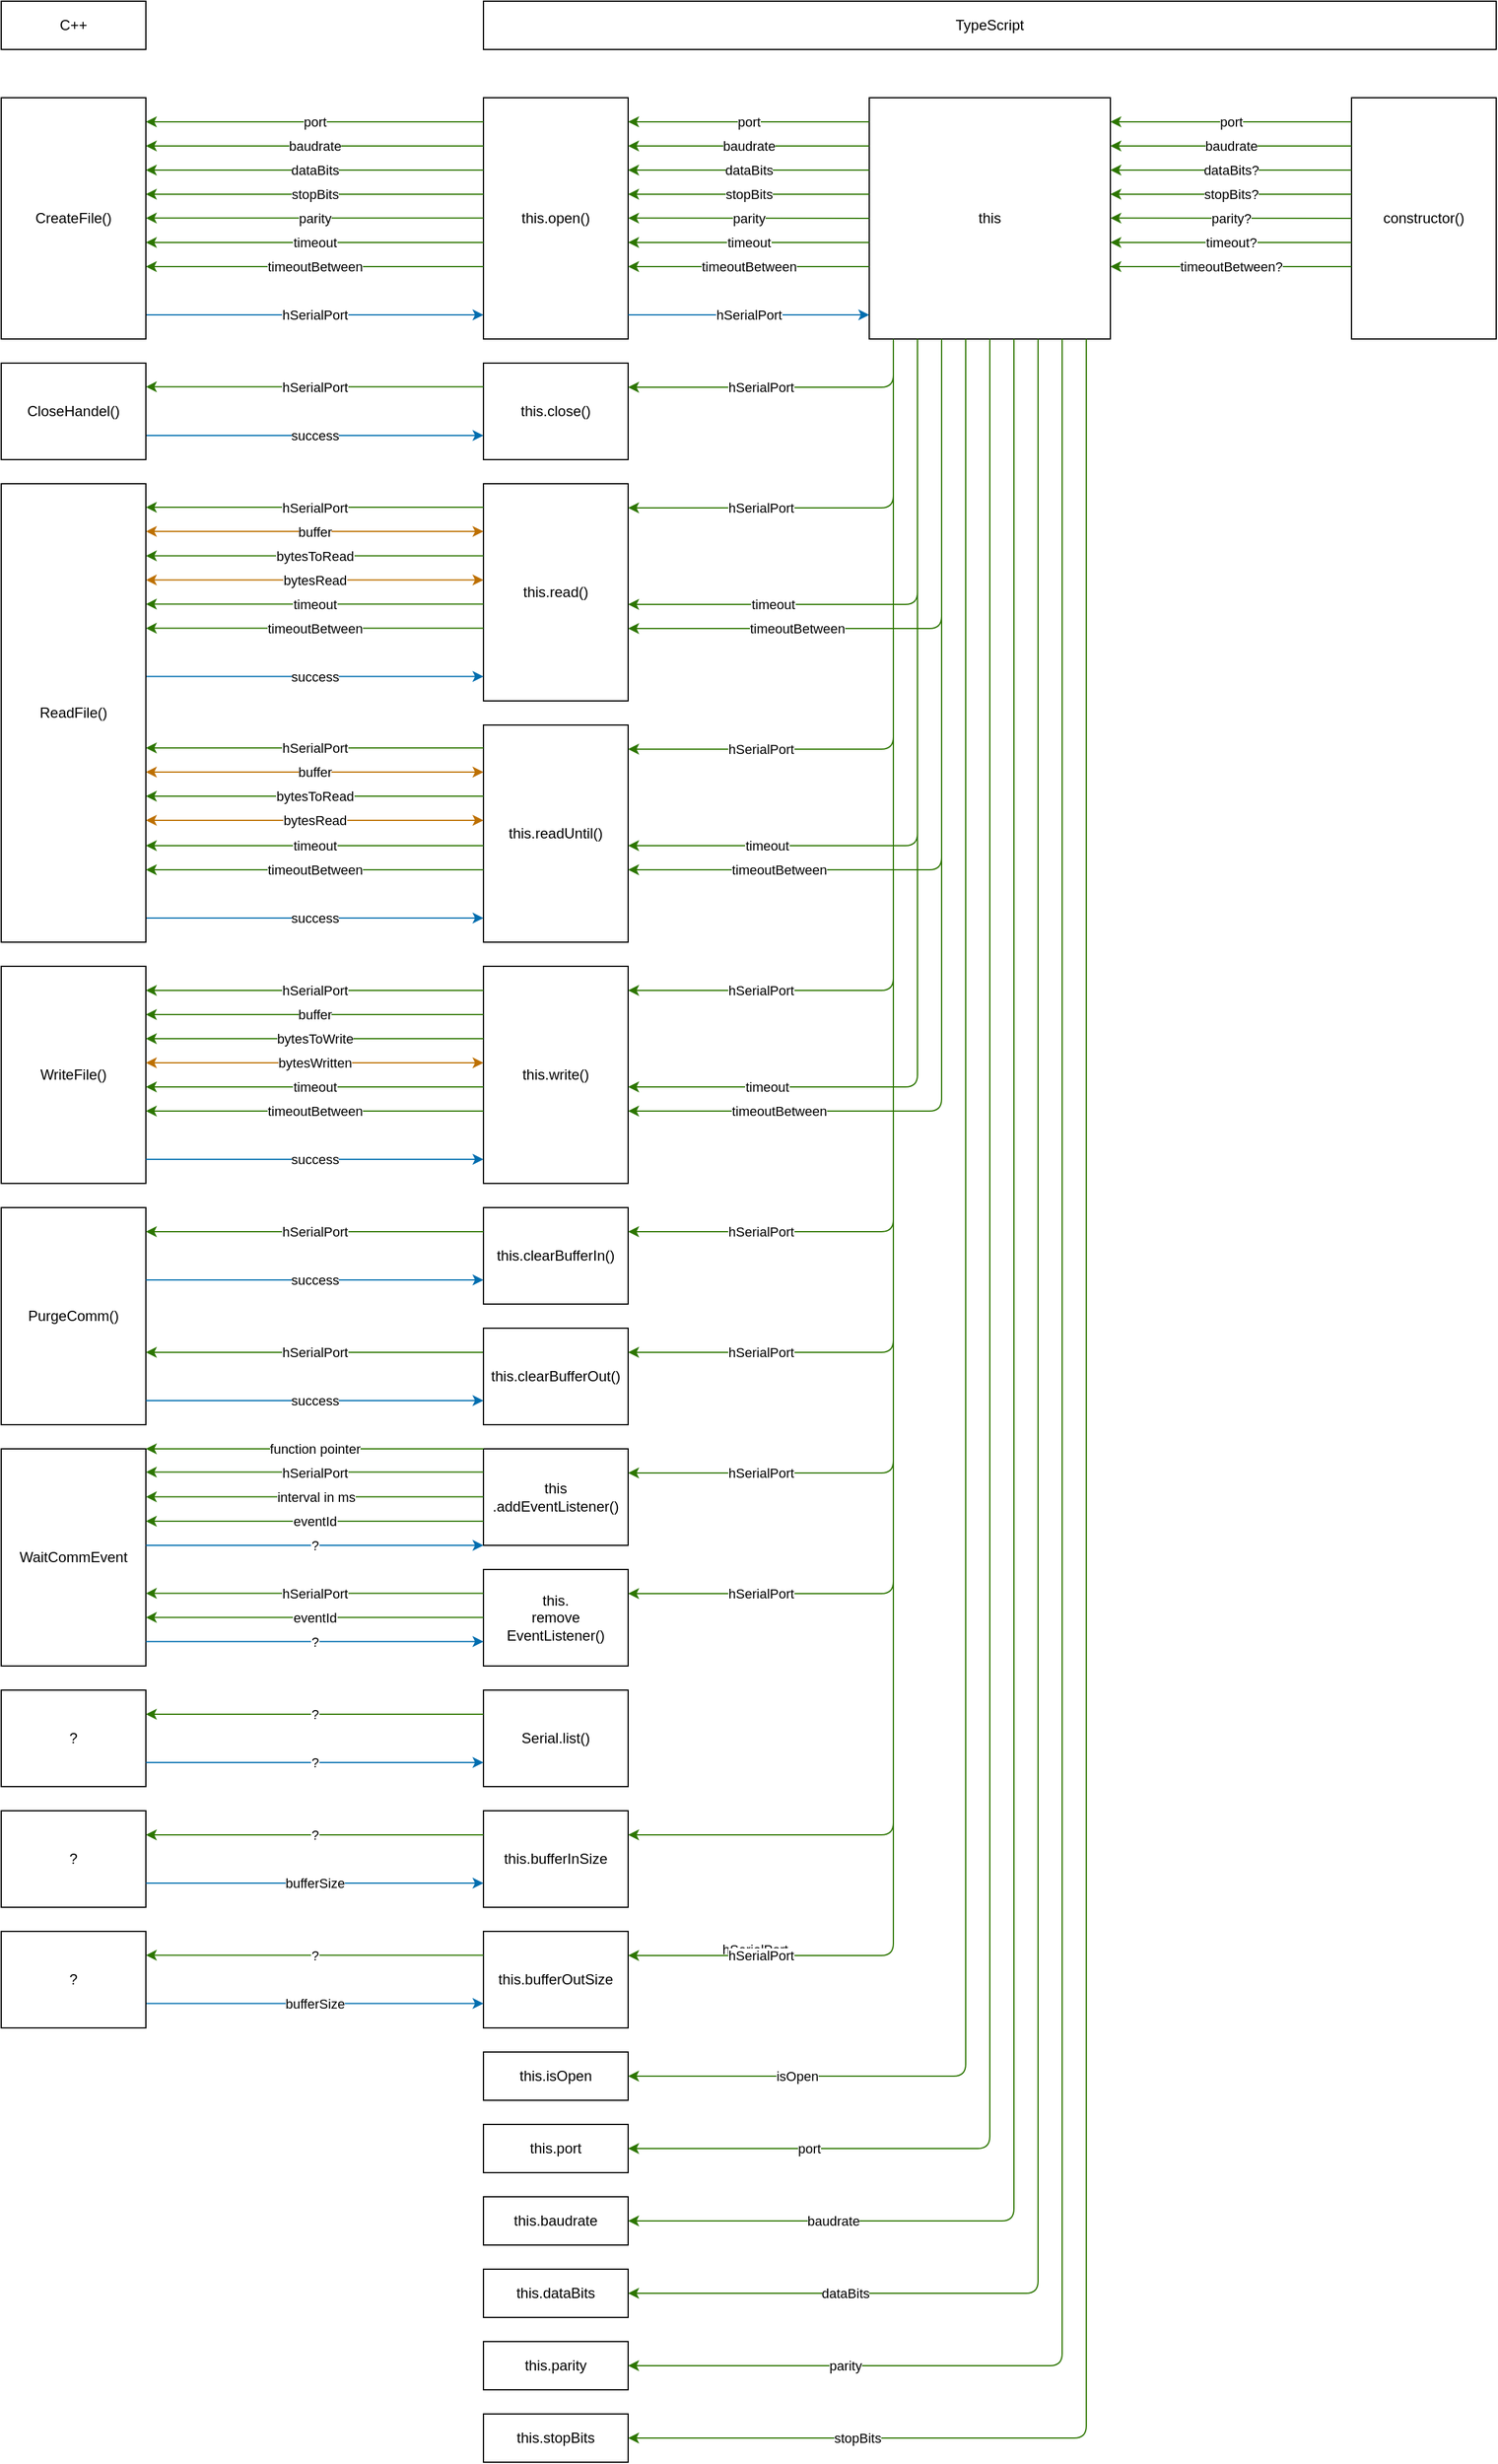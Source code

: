 <mxfile>
    <diagram id="6BHDI5Yu1fGclDImlAf5" name="Seite-1">
        <mxGraphModel dx="1475" dy="622" grid="1" gridSize="10" guides="1" tooltips="1" connect="1" arrows="1" fold="1" page="1" pageScale="1" pageWidth="2000" pageHeight="2000" math="0" shadow="0">
            <root>
                <mxCell id="0"/>
                <mxCell id="1" parent="0"/>
                <mxCell id="4" value="this.open()" style="rounded=0;whiteSpace=wrap;html=1;" parent="1" vertex="1">
                    <mxGeometry x="520" y="160" width="120" height="200" as="geometry"/>
                </mxCell>
                <mxCell id="6" value="" style="endArrow=classic;html=1;fillColor=#60a917;strokeColor=#2D7600;" parent="1" edge="1">
                    <mxGeometry relative="1" as="geometry">
                        <mxPoint x="520" y="180" as="sourcePoint"/>
                        <mxPoint x="240" y="180" as="targetPoint"/>
                    </mxGeometry>
                </mxCell>
                <mxCell id="7" value="port" style="edgeLabel;resizable=0;html=1;align=center;verticalAlign=middle;" parent="6" connectable="0" vertex="1">
                    <mxGeometry relative="1" as="geometry"/>
                </mxCell>
                <mxCell id="8" value="" style="endArrow=classic;html=1;fillColor=#60a917;strokeColor=#2D7600;" parent="1" edge="1">
                    <mxGeometry relative="1" as="geometry">
                        <mxPoint x="520" y="200" as="sourcePoint"/>
                        <mxPoint x="240" y="200" as="targetPoint"/>
                    </mxGeometry>
                </mxCell>
                <mxCell id="9" value="baudrate" style="edgeLabel;resizable=0;html=1;align=center;verticalAlign=middle;" parent="8" connectable="0" vertex="1">
                    <mxGeometry relative="1" as="geometry"/>
                </mxCell>
                <mxCell id="10" value="" style="endArrow=classic;html=1;fillColor=#60a917;strokeColor=#2D7600;" parent="1" edge="1">
                    <mxGeometry relative="1" as="geometry">
                        <mxPoint x="520" y="220" as="sourcePoint"/>
                        <mxPoint x="240" y="220" as="targetPoint"/>
                    </mxGeometry>
                </mxCell>
                <mxCell id="11" value="dataBits" style="edgeLabel;resizable=0;html=1;align=center;verticalAlign=middle;" parent="10" connectable="0" vertex="1">
                    <mxGeometry relative="1" as="geometry"/>
                </mxCell>
                <mxCell id="12" value="" style="endArrow=classic;html=1;fillColor=#60a917;strokeColor=#2D7600;" parent="1" edge="1">
                    <mxGeometry relative="1" as="geometry">
                        <mxPoint x="520" y="240" as="sourcePoint"/>
                        <mxPoint x="240" y="240" as="targetPoint"/>
                    </mxGeometry>
                </mxCell>
                <mxCell id="13" value="stopBits" style="edgeLabel;resizable=0;html=1;align=center;verticalAlign=middle;" parent="12" connectable="0" vertex="1">
                    <mxGeometry relative="1" as="geometry"/>
                </mxCell>
                <mxCell id="14" value="" style="endArrow=classic;html=1;fillColor=#60a917;strokeColor=#2D7600;" parent="1" edge="1">
                    <mxGeometry relative="1" as="geometry">
                        <mxPoint x="520" y="259.8" as="sourcePoint"/>
                        <mxPoint x="240" y="259.8" as="targetPoint"/>
                    </mxGeometry>
                </mxCell>
                <mxCell id="15" value="parity" style="edgeLabel;resizable=0;html=1;align=center;verticalAlign=middle;" parent="14" connectable="0" vertex="1">
                    <mxGeometry relative="1" as="geometry"/>
                </mxCell>
                <mxCell id="16" value="" style="endArrow=classic;html=1;fillColor=#60a917;strokeColor=#2D7600;" parent="1" edge="1">
                    <mxGeometry relative="1" as="geometry">
                        <mxPoint x="520" y="280" as="sourcePoint"/>
                        <mxPoint x="240" y="280" as="targetPoint"/>
                    </mxGeometry>
                </mxCell>
                <mxCell id="17" value="timeout" style="edgeLabel;resizable=0;html=1;align=center;verticalAlign=middle;" parent="16" connectable="0" vertex="1">
                    <mxGeometry relative="1" as="geometry"/>
                </mxCell>
                <mxCell id="18" value="" style="endArrow=classic;html=1;fillColor=#60a917;strokeColor=#2D7600;" parent="1" edge="1">
                    <mxGeometry relative="1" as="geometry">
                        <mxPoint x="520" y="300" as="sourcePoint"/>
                        <mxPoint x="240" y="300" as="targetPoint"/>
                    </mxGeometry>
                </mxCell>
                <mxCell id="19" value="timeoutBetween" style="edgeLabel;resizable=0;html=1;align=center;verticalAlign=middle;" parent="18" connectable="0" vertex="1">
                    <mxGeometry relative="1" as="geometry"/>
                </mxCell>
                <mxCell id="20" value="" style="endArrow=classic;html=1;fillColor=#1ba1e2;strokeColor=#006EAF;" parent="1" edge="1">
                    <mxGeometry relative="1" as="geometry">
                        <mxPoint x="240" y="340" as="sourcePoint"/>
                        <mxPoint x="520" y="340" as="targetPoint"/>
                    </mxGeometry>
                </mxCell>
                <mxCell id="21" value="hSerialPort" style="edgeLabel;resizable=0;html=1;align=center;verticalAlign=middle;" parent="20" connectable="0" vertex="1">
                    <mxGeometry relative="1" as="geometry"/>
                </mxCell>
                <mxCell id="22" value="this.close()" style="rounded=0;whiteSpace=wrap;html=1;" parent="1" vertex="1">
                    <mxGeometry x="520" y="380" width="120" height="80" as="geometry"/>
                </mxCell>
                <mxCell id="23" value="" style="endArrow=classic;html=1;fillColor=#60a917;strokeColor=#2D7600;" parent="1" edge="1">
                    <mxGeometry relative="1" as="geometry">
                        <mxPoint x="520" y="399.66" as="sourcePoint"/>
                        <mxPoint x="240" y="399.66" as="targetPoint"/>
                    </mxGeometry>
                </mxCell>
                <mxCell id="24" value="hSerialPort" style="edgeLabel;resizable=0;html=1;align=center;verticalAlign=middle;" parent="23" connectable="0" vertex="1">
                    <mxGeometry relative="1" as="geometry"/>
                </mxCell>
                <mxCell id="25" value="this.read()" style="rounded=0;whiteSpace=wrap;html=1;" parent="1" vertex="1">
                    <mxGeometry x="520" y="480" width="120" height="180" as="geometry"/>
                </mxCell>
                <mxCell id="26" value="" style="endArrow=classic;html=1;fillColor=#60a917;strokeColor=#2D7600;" parent="1" edge="1">
                    <mxGeometry relative="1" as="geometry">
                        <mxPoint x="520" y="499.56" as="sourcePoint"/>
                        <mxPoint x="240" y="499.56" as="targetPoint"/>
                    </mxGeometry>
                </mxCell>
                <mxCell id="27" value="hSerialPort" style="edgeLabel;resizable=0;html=1;align=center;verticalAlign=middle;" parent="26" connectable="0" vertex="1">
                    <mxGeometry relative="1" as="geometry"/>
                </mxCell>
                <mxCell id="28" value="" style="endArrow=classic;html=1;startArrow=classic;startFill=1;fillColor=#f0a30a;strokeColor=#BD7000;" parent="1" edge="1">
                    <mxGeometry relative="1" as="geometry">
                        <mxPoint x="520" y="519.56" as="sourcePoint"/>
                        <mxPoint x="240" y="519.56" as="targetPoint"/>
                    </mxGeometry>
                </mxCell>
                <mxCell id="29" value="buffer" style="edgeLabel;resizable=0;html=1;align=center;verticalAlign=middle;" parent="28" connectable="0" vertex="1">
                    <mxGeometry relative="1" as="geometry"/>
                </mxCell>
                <mxCell id="30" value="" style="endArrow=classic;html=1;fillColor=#60a917;strokeColor=#2D7600;" parent="1" edge="1">
                    <mxGeometry relative="1" as="geometry">
                        <mxPoint x="520" y="539.76" as="sourcePoint"/>
                        <mxPoint x="240" y="539.76" as="targetPoint"/>
                    </mxGeometry>
                </mxCell>
                <mxCell id="31" value="bytesToRead" style="edgeLabel;resizable=0;html=1;align=center;verticalAlign=middle;" parent="30" connectable="0" vertex="1">
                    <mxGeometry relative="1" as="geometry"/>
                </mxCell>
                <mxCell id="32" value="" style="endArrow=classic;html=1;startArrow=classic;startFill=1;fillColor=#f0a30a;strokeColor=#BD7000;" parent="1" edge="1">
                    <mxGeometry relative="1" as="geometry">
                        <mxPoint x="520" y="559.76" as="sourcePoint"/>
                        <mxPoint x="240" y="559.76" as="targetPoint"/>
                    </mxGeometry>
                </mxCell>
                <mxCell id="33" value="bytesRead" style="edgeLabel;resizable=0;html=1;align=center;verticalAlign=middle;" parent="32" connectable="0" vertex="1">
                    <mxGeometry relative="1" as="geometry"/>
                </mxCell>
                <mxCell id="34" value="" style="endArrow=classic;html=1;fillColor=#1ba1e2;strokeColor=#006EAF;" parent="1" edge="1">
                    <mxGeometry relative="1" as="geometry">
                        <mxPoint x="240" y="639.76" as="sourcePoint"/>
                        <mxPoint x="520" y="639.76" as="targetPoint"/>
                    </mxGeometry>
                </mxCell>
                <mxCell id="35" value="success" style="edgeLabel;resizable=0;html=1;align=center;verticalAlign=middle;" parent="34" connectable="0" vertex="1">
                    <mxGeometry relative="1" as="geometry"/>
                </mxCell>
                <mxCell id="36" value="this.readUntil()" style="rounded=0;whiteSpace=wrap;html=1;" parent="1" vertex="1">
                    <mxGeometry x="520" y="680" width="120" height="180" as="geometry"/>
                </mxCell>
                <mxCell id="37" value="" style="endArrow=classic;html=1;fillColor=#60a917;strokeColor=#2D7600;" parent="1" edge="1">
                    <mxGeometry relative="1" as="geometry">
                        <mxPoint x="520" y="699" as="sourcePoint"/>
                        <mxPoint x="240" y="699" as="targetPoint"/>
                    </mxGeometry>
                </mxCell>
                <mxCell id="38" value="hSerialPort" style="edgeLabel;resizable=0;html=1;align=center;verticalAlign=middle;" parent="37" connectable="0" vertex="1">
                    <mxGeometry relative="1" as="geometry"/>
                </mxCell>
                <mxCell id="39" value="" style="endArrow=classic;html=1;startArrow=classic;startFill=1;fillColor=#f0a30a;strokeColor=#BD7000;" parent="1" edge="1">
                    <mxGeometry relative="1" as="geometry">
                        <mxPoint x="520" y="719" as="sourcePoint"/>
                        <mxPoint x="240" y="719" as="targetPoint"/>
                    </mxGeometry>
                </mxCell>
                <mxCell id="40" value="buffer" style="edgeLabel;resizable=0;html=1;align=center;verticalAlign=middle;" parent="39" connectable="0" vertex="1">
                    <mxGeometry relative="1" as="geometry"/>
                </mxCell>
                <mxCell id="41" value="" style="endArrow=classic;html=1;fillColor=#60a917;strokeColor=#2D7600;" parent="1" edge="1">
                    <mxGeometry relative="1" as="geometry">
                        <mxPoint x="520" y="739" as="sourcePoint"/>
                        <mxPoint x="240" y="739" as="targetPoint"/>
                    </mxGeometry>
                </mxCell>
                <mxCell id="42" value="bytesToRead" style="edgeLabel;resizable=0;html=1;align=center;verticalAlign=middle;" parent="41" connectable="0" vertex="1">
                    <mxGeometry relative="1" as="geometry"/>
                </mxCell>
                <mxCell id="43" value="" style="endArrow=classic;html=1;startArrow=classic;startFill=1;fillColor=#f0a30a;strokeColor=#BD7000;" parent="1" edge="1">
                    <mxGeometry relative="1" as="geometry">
                        <mxPoint x="520" y="759" as="sourcePoint"/>
                        <mxPoint x="240" y="759" as="targetPoint"/>
                    </mxGeometry>
                </mxCell>
                <mxCell id="44" value="bytesRead" style="edgeLabel;resizable=0;html=1;align=center;verticalAlign=middle;" parent="43" connectable="0" vertex="1">
                    <mxGeometry relative="1" as="geometry"/>
                </mxCell>
                <mxCell id="45" value="" style="endArrow=classic;html=1;fillColor=#1ba1e2;strokeColor=#006EAF;" parent="1" edge="1">
                    <mxGeometry relative="1" as="geometry">
                        <mxPoint x="240" y="840" as="sourcePoint"/>
                        <mxPoint x="520" y="840" as="targetPoint"/>
                    </mxGeometry>
                </mxCell>
                <mxCell id="46" value="success" style="edgeLabel;resizable=0;html=1;align=center;verticalAlign=middle;" parent="45" connectable="0" vertex="1">
                    <mxGeometry relative="1" as="geometry"/>
                </mxCell>
                <mxCell id="47" value="" style="endArrow=classic;html=1;fillColor=#60a917;strokeColor=#2D7600;" parent="1" edge="1">
                    <mxGeometry relative="1" as="geometry">
                        <mxPoint x="520" y="579.76" as="sourcePoint"/>
                        <mxPoint x="240" y="579.76" as="targetPoint"/>
                    </mxGeometry>
                </mxCell>
                <mxCell id="48" value="timeout" style="edgeLabel;resizable=0;html=1;align=center;verticalAlign=middle;" parent="47" connectable="0" vertex="1">
                    <mxGeometry relative="1" as="geometry"/>
                </mxCell>
                <mxCell id="49" value="" style="endArrow=classic;html=1;fillColor=#60a917;strokeColor=#2D7600;" parent="1" edge="1">
                    <mxGeometry relative="1" as="geometry">
                        <mxPoint x="520" y="599.76" as="sourcePoint"/>
                        <mxPoint x="240" y="599.76" as="targetPoint"/>
                    </mxGeometry>
                </mxCell>
                <mxCell id="50" value="timeoutBetween" style="edgeLabel;resizable=0;html=1;align=center;verticalAlign=middle;" parent="49" connectable="0" vertex="1">
                    <mxGeometry relative="1" as="geometry"/>
                </mxCell>
                <mxCell id="55" value="" style="endArrow=classic;html=1;fillColor=#1ba1e2;strokeColor=#006EAF;" parent="1" edge="1">
                    <mxGeometry relative="1" as="geometry">
                        <mxPoint x="240" y="440" as="sourcePoint"/>
                        <mxPoint x="520" y="440" as="targetPoint"/>
                    </mxGeometry>
                </mxCell>
                <mxCell id="56" value="success" style="edgeLabel;resizable=0;html=1;align=center;verticalAlign=middle;" parent="55" connectable="0" vertex="1">
                    <mxGeometry relative="1" as="geometry"/>
                </mxCell>
                <mxCell id="57" value="CloseHandel()" style="rounded=0;whiteSpace=wrap;html=1;" parent="1" vertex="1">
                    <mxGeometry x="120" y="380" width="120" height="80" as="geometry"/>
                </mxCell>
                <mxCell id="59" value="CreateFile()" style="rounded=0;whiteSpace=wrap;html=1;" parent="1" vertex="1">
                    <mxGeometry x="120" y="160" width="120" height="200" as="geometry"/>
                </mxCell>
                <mxCell id="60" value="ReadFile()" style="rounded=0;whiteSpace=wrap;html=1;" parent="1" vertex="1">
                    <mxGeometry x="120" y="480" width="120" height="380" as="geometry"/>
                </mxCell>
                <mxCell id="61" value="" style="endArrow=classic;html=1;fillColor=#60a917;strokeColor=#2D7600;" parent="1" edge="1">
                    <mxGeometry relative="1" as="geometry">
                        <mxPoint x="520.0" y="780" as="sourcePoint"/>
                        <mxPoint x="240" y="780" as="targetPoint"/>
                    </mxGeometry>
                </mxCell>
                <mxCell id="62" value="timeout" style="edgeLabel;resizable=0;html=1;align=center;verticalAlign=middle;" parent="61" connectable="0" vertex="1">
                    <mxGeometry relative="1" as="geometry"/>
                </mxCell>
                <mxCell id="63" value="" style="endArrow=classic;html=1;fillColor=#60a917;strokeColor=#2D7600;" parent="1" edge="1">
                    <mxGeometry relative="1" as="geometry">
                        <mxPoint x="520.0" y="800" as="sourcePoint"/>
                        <mxPoint x="240" y="800" as="targetPoint"/>
                    </mxGeometry>
                </mxCell>
                <mxCell id="64" value="timeoutBetween" style="edgeLabel;resizable=0;html=1;align=center;verticalAlign=middle;" parent="63" connectable="0" vertex="1">
                    <mxGeometry relative="1" as="geometry"/>
                </mxCell>
                <mxCell id="65" value="this.write()" style="rounded=0;whiteSpace=wrap;html=1;" parent="1" vertex="1">
                    <mxGeometry x="520" y="880" width="120" height="180" as="geometry"/>
                </mxCell>
                <mxCell id="66" value="" style="endArrow=classic;html=1;fillColor=#60a917;strokeColor=#2D7600;" parent="1" edge="1">
                    <mxGeometry relative="1" as="geometry">
                        <mxPoint x="520.0" y="900" as="sourcePoint"/>
                        <mxPoint x="240" y="900" as="targetPoint"/>
                    </mxGeometry>
                </mxCell>
                <mxCell id="67" value="hSerialPort" style="edgeLabel;resizable=0;html=1;align=center;verticalAlign=middle;" parent="66" connectable="0" vertex="1">
                    <mxGeometry relative="1" as="geometry"/>
                </mxCell>
                <mxCell id="68" value="WriteFile()" style="rounded=0;whiteSpace=wrap;html=1;" parent="1" vertex="1">
                    <mxGeometry x="120" y="880" width="120" height="180" as="geometry"/>
                </mxCell>
                <mxCell id="69" value="" style="endArrow=classic;html=1;startArrow=none;startFill=0;endFill=1;fillColor=#60a917;strokeColor=#2D7600;" parent="1" edge="1">
                    <mxGeometry relative="1" as="geometry">
                        <mxPoint x="520.0" y="920" as="sourcePoint"/>
                        <mxPoint x="240" y="920" as="targetPoint"/>
                    </mxGeometry>
                </mxCell>
                <mxCell id="70" value="buffer" style="edgeLabel;resizable=0;html=1;align=center;verticalAlign=middle;" parent="69" connectable="0" vertex="1">
                    <mxGeometry relative="1" as="geometry"/>
                </mxCell>
                <mxCell id="71" value="" style="endArrow=classic;html=1;fillColor=#60a917;strokeColor=#2D7600;" parent="1" edge="1">
                    <mxGeometry relative="1" as="geometry">
                        <mxPoint x="520.0" y="940" as="sourcePoint"/>
                        <mxPoint x="240" y="940" as="targetPoint"/>
                    </mxGeometry>
                </mxCell>
                <mxCell id="72" value="bytesToWrite" style="edgeLabel;resizable=0;html=1;align=center;verticalAlign=middle;" parent="71" connectable="0" vertex="1">
                    <mxGeometry relative="1" as="geometry"/>
                </mxCell>
                <mxCell id="73" value="" style="endArrow=classic;html=1;startArrow=classic;startFill=1;fillColor=#f0a30a;strokeColor=#BD7000;" parent="1" edge="1">
                    <mxGeometry relative="1" as="geometry">
                        <mxPoint x="520.0" y="960" as="sourcePoint"/>
                        <mxPoint x="240" y="960" as="targetPoint"/>
                    </mxGeometry>
                </mxCell>
                <mxCell id="74" value="bytesWritten" style="edgeLabel;resizable=0;html=1;align=center;verticalAlign=middle;" parent="73" connectable="0" vertex="1">
                    <mxGeometry relative="1" as="geometry"/>
                </mxCell>
                <mxCell id="75" value="" style="endArrow=classic;html=1;fillColor=#1ba1e2;strokeColor=#006EAF;" parent="1" edge="1">
                    <mxGeometry relative="1" as="geometry">
                        <mxPoint x="240" y="1040.0" as="sourcePoint"/>
                        <mxPoint x="520.0" y="1040.0" as="targetPoint"/>
                    </mxGeometry>
                </mxCell>
                <mxCell id="76" value="success" style="edgeLabel;resizable=0;html=1;align=center;verticalAlign=middle;" parent="75" connectable="0" vertex="1">
                    <mxGeometry relative="1" as="geometry"/>
                </mxCell>
                <mxCell id="77" value="this.clearBufferIn()" style="rounded=0;whiteSpace=wrap;html=1;" parent="1" vertex="1">
                    <mxGeometry x="520" y="1080" width="120" height="80" as="geometry"/>
                </mxCell>
                <mxCell id="78" value="PurgeComm()" style="rounded=0;whiteSpace=wrap;html=1;" parent="1" vertex="1">
                    <mxGeometry x="120" y="1080" width="120" height="180" as="geometry"/>
                </mxCell>
                <mxCell id="79" value="" style="endArrow=classic;html=1;fillColor=#60a917;strokeColor=#2D7600;" parent="1" edge="1">
                    <mxGeometry relative="1" as="geometry">
                        <mxPoint x="520.0" y="1100.0" as="sourcePoint"/>
                        <mxPoint x="240" y="1100.0" as="targetPoint"/>
                    </mxGeometry>
                </mxCell>
                <mxCell id="80" value="hSerialPort" style="edgeLabel;resizable=0;html=1;align=center;verticalAlign=middle;" parent="79" connectable="0" vertex="1">
                    <mxGeometry relative="1" as="geometry"/>
                </mxCell>
                <mxCell id="81" value="" style="endArrow=classic;html=1;fillColor=#1ba1e2;strokeColor=#006EAF;" parent="1" edge="1">
                    <mxGeometry relative="1" as="geometry">
                        <mxPoint x="240" y="1140.0" as="sourcePoint"/>
                        <mxPoint x="520.0" y="1140.0" as="targetPoint"/>
                    </mxGeometry>
                </mxCell>
                <mxCell id="82" value="success" style="edgeLabel;resizable=0;html=1;align=center;verticalAlign=middle;" parent="81" connectable="0" vertex="1">
                    <mxGeometry relative="1" as="geometry"/>
                </mxCell>
                <mxCell id="85" value="" style="endArrow=classic;html=1;fillColor=#60a917;strokeColor=#2D7600;" parent="1" edge="1">
                    <mxGeometry relative="1" as="geometry">
                        <mxPoint x="520.0" y="1200.0" as="sourcePoint"/>
                        <mxPoint x="240" y="1200.0" as="targetPoint"/>
                    </mxGeometry>
                </mxCell>
                <mxCell id="86" value="hSerialPort" style="edgeLabel;resizable=0;html=1;align=center;verticalAlign=middle;" parent="85" connectable="0" vertex="1">
                    <mxGeometry relative="1" as="geometry"/>
                </mxCell>
                <mxCell id="87" value="this.clearBufferOut()" style="rounded=0;whiteSpace=wrap;html=1;" parent="1" vertex="1">
                    <mxGeometry x="520" y="1180" width="120" height="80" as="geometry"/>
                </mxCell>
                <mxCell id="88" value="" style="endArrow=classic;html=1;fillColor=#1ba1e2;strokeColor=#006EAF;" parent="1" edge="1">
                    <mxGeometry relative="1" as="geometry">
                        <mxPoint x="240" y="1240.0" as="sourcePoint"/>
                        <mxPoint x="520.0" y="1240.0" as="targetPoint"/>
                    </mxGeometry>
                </mxCell>
                <mxCell id="89" value="success" style="edgeLabel;resizable=0;html=1;align=center;verticalAlign=middle;" parent="88" connectable="0" vertex="1">
                    <mxGeometry relative="1" as="geometry"/>
                </mxCell>
                <mxCell id="90" value="Serial.list()" style="rounded=0;whiteSpace=wrap;html=1;" parent="1" vertex="1">
                    <mxGeometry x="520" y="1480" width="120" height="80" as="geometry"/>
                </mxCell>
                <mxCell id="91" value="?" style="rounded=0;whiteSpace=wrap;html=1;" parent="1" vertex="1">
                    <mxGeometry x="120" y="1480" width="120" height="80" as="geometry"/>
                </mxCell>
                <mxCell id="92" value="" style="endArrow=classic;html=1;fillColor=#1ba1e2;strokeColor=#006EAF;" parent="1" edge="1">
                    <mxGeometry relative="1" as="geometry">
                        <mxPoint x="240" y="1540.0" as="sourcePoint"/>
                        <mxPoint x="520.0" y="1540.0" as="targetPoint"/>
                    </mxGeometry>
                </mxCell>
                <mxCell id="93" value="?" style="edgeLabel;resizable=0;html=1;align=center;verticalAlign=middle;" parent="92" connectable="0" vertex="1">
                    <mxGeometry relative="1" as="geometry"/>
                </mxCell>
                <mxCell id="94" value="" style="endArrow=classic;html=1;fillColor=#60a917;strokeColor=#2D7600;" parent="1" edge="1">
                    <mxGeometry relative="1" as="geometry">
                        <mxPoint x="520.0" y="1500.0" as="sourcePoint"/>
                        <mxPoint x="240" y="1500.0" as="targetPoint"/>
                        <Array as="points">
                            <mxPoint x="380" y="1500"/>
                        </Array>
                    </mxGeometry>
                </mxCell>
                <mxCell id="95" value="?" style="edgeLabel;resizable=0;html=1;align=center;verticalAlign=middle;" parent="94" connectable="0" vertex="1">
                    <mxGeometry relative="1" as="geometry"/>
                </mxCell>
                <mxCell id="96" value="?" style="rounded=0;whiteSpace=wrap;html=1;" parent="1" vertex="1">
                    <mxGeometry x="120" y="1580" width="120" height="80" as="geometry"/>
                </mxCell>
                <mxCell id="97" value="this.bufferInSize" style="rounded=0;whiteSpace=wrap;html=1;" parent="1" vertex="1">
                    <mxGeometry x="520" y="1580" width="120" height="80" as="geometry"/>
                </mxCell>
                <mxCell id="98" value="this.bufferOutSize" style="rounded=0;whiteSpace=wrap;html=1;" parent="1" vertex="1">
                    <mxGeometry x="520" y="1680" width="120" height="80" as="geometry"/>
                </mxCell>
                <mxCell id="99" value="" style="endArrow=classic;html=1;fillColor=#60a917;strokeColor=#2D7600;" parent="1" edge="1">
                    <mxGeometry relative="1" as="geometry">
                        <mxPoint x="520.0" y="1600.0" as="sourcePoint"/>
                        <mxPoint x="240" y="1600.0" as="targetPoint"/>
                    </mxGeometry>
                </mxCell>
                <mxCell id="100" value="?" style="edgeLabel;resizable=0;html=1;align=center;verticalAlign=middle;" parent="99" connectable="0" vertex="1">
                    <mxGeometry relative="1" as="geometry"/>
                </mxCell>
                <mxCell id="101" value="" style="endArrow=classic;html=1;fillColor=#1ba1e2;strokeColor=#006EAF;" parent="1" edge="1">
                    <mxGeometry relative="1" as="geometry">
                        <mxPoint x="240" y="1640.0" as="sourcePoint"/>
                        <mxPoint x="520.0" y="1640.0" as="targetPoint"/>
                    </mxGeometry>
                </mxCell>
                <mxCell id="102" value="bufferSize" style="edgeLabel;resizable=0;html=1;align=center;verticalAlign=middle;" parent="101" connectable="0" vertex="1">
                    <mxGeometry relative="1" as="geometry"/>
                </mxCell>
                <mxCell id="103" value="" style="endArrow=classic;html=1;fillColor=#60a917;strokeColor=#2D7600;" parent="1" edge="1">
                    <mxGeometry relative="1" as="geometry">
                        <mxPoint x="520.0" y="1699.76" as="sourcePoint"/>
                        <mxPoint x="240" y="1699.76" as="targetPoint"/>
                    </mxGeometry>
                </mxCell>
                <mxCell id="104" value="?" style="edgeLabel;resizable=0;html=1;align=center;verticalAlign=middle;" parent="103" connectable="0" vertex="1">
                    <mxGeometry relative="1" as="geometry"/>
                </mxCell>
                <mxCell id="105" value="" style="endArrow=classic;html=1;fillColor=#1ba1e2;strokeColor=#006EAF;" parent="1" edge="1">
                    <mxGeometry relative="1" as="geometry">
                        <mxPoint x="240" y="1739.76" as="sourcePoint"/>
                        <mxPoint x="520.0" y="1739.76" as="targetPoint"/>
                    </mxGeometry>
                </mxCell>
                <mxCell id="106" value="bufferSize" style="edgeLabel;resizable=0;html=1;align=center;verticalAlign=middle;" parent="105" connectable="0" vertex="1">
                    <mxGeometry relative="1" as="geometry"/>
                </mxCell>
                <mxCell id="107" value="?" style="rounded=0;whiteSpace=wrap;html=1;" parent="1" vertex="1">
                    <mxGeometry x="120" y="1680" width="120" height="80" as="geometry"/>
                </mxCell>
                <mxCell id="108" value="constructor()" style="rounded=0;whiteSpace=wrap;html=1;" parent="1" vertex="1">
                    <mxGeometry x="1240" y="160" width="120" height="200" as="geometry"/>
                </mxCell>
                <mxCell id="123" value="this" style="rounded=0;whiteSpace=wrap;html=1;" parent="1" vertex="1">
                    <mxGeometry x="840" y="160" width="200" height="200" as="geometry"/>
                </mxCell>
                <mxCell id="125" value="" style="endArrow=classic;html=1;fillColor=#60a917;strokeColor=#2D7600;" parent="1" edge="1">
                    <mxGeometry relative="1" as="geometry">
                        <mxPoint x="840" y="180" as="sourcePoint"/>
                        <mxPoint x="640" y="180" as="targetPoint"/>
                    </mxGeometry>
                </mxCell>
                <mxCell id="126" value="port" style="edgeLabel;resizable=0;html=1;align=center;verticalAlign=middle;" parent="125" connectable="0" vertex="1">
                    <mxGeometry relative="1" as="geometry"/>
                </mxCell>
                <mxCell id="127" value="" style="endArrow=classic;html=1;fillColor=#60a917;strokeColor=#2D7600;" parent="1" edge="1">
                    <mxGeometry relative="1" as="geometry">
                        <mxPoint x="840" y="200" as="sourcePoint"/>
                        <mxPoint x="640" y="200" as="targetPoint"/>
                    </mxGeometry>
                </mxCell>
                <mxCell id="128" value="baudrate" style="edgeLabel;resizable=0;html=1;align=center;verticalAlign=middle;" parent="127" connectable="0" vertex="1">
                    <mxGeometry relative="1" as="geometry"/>
                </mxCell>
                <mxCell id="129" value="" style="endArrow=classic;html=1;fillColor=#60a917;strokeColor=#2D7600;" parent="1" edge="1">
                    <mxGeometry relative="1" as="geometry">
                        <mxPoint x="840" y="220" as="sourcePoint"/>
                        <mxPoint x="640" y="220" as="targetPoint"/>
                    </mxGeometry>
                </mxCell>
                <mxCell id="130" value="dataBits" style="edgeLabel;resizable=0;html=1;align=center;verticalAlign=middle;" parent="129" connectable="0" vertex="1">
                    <mxGeometry relative="1" as="geometry"/>
                </mxCell>
                <mxCell id="131" value="" style="endArrow=classic;html=1;fillColor=#60a917;strokeColor=#2D7600;" parent="1" edge="1">
                    <mxGeometry relative="1" as="geometry">
                        <mxPoint x="840" y="240" as="sourcePoint"/>
                        <mxPoint x="640" y="240" as="targetPoint"/>
                    </mxGeometry>
                </mxCell>
                <mxCell id="132" value="stopBits" style="edgeLabel;resizable=0;html=1;align=center;verticalAlign=middle;" parent="131" connectable="0" vertex="1">
                    <mxGeometry relative="1" as="geometry"/>
                </mxCell>
                <mxCell id="133" value="" style="endArrow=classic;html=1;fillColor=#60a917;strokeColor=#2D7600;" parent="1" edge="1">
                    <mxGeometry relative="1" as="geometry">
                        <mxPoint x="840" y="260" as="sourcePoint"/>
                        <mxPoint x="640" y="259.8" as="targetPoint"/>
                    </mxGeometry>
                </mxCell>
                <mxCell id="134" value="parity" style="edgeLabel;resizable=0;html=1;align=center;verticalAlign=middle;" parent="133" connectable="0" vertex="1">
                    <mxGeometry relative="1" as="geometry"/>
                </mxCell>
                <mxCell id="135" value="" style="endArrow=classic;html=1;fillColor=#60a917;strokeColor=#2D7600;" parent="1" edge="1">
                    <mxGeometry relative="1" as="geometry">
                        <mxPoint x="840" y="280" as="sourcePoint"/>
                        <mxPoint x="640" y="280" as="targetPoint"/>
                    </mxGeometry>
                </mxCell>
                <mxCell id="136" value="timeout" style="edgeLabel;resizable=0;html=1;align=center;verticalAlign=middle;" parent="135" connectable="0" vertex="1">
                    <mxGeometry relative="1" as="geometry"/>
                </mxCell>
                <mxCell id="137" value="" style="endArrow=classic;html=1;fillColor=#60a917;strokeColor=#2D7600;" parent="1" edge="1">
                    <mxGeometry relative="1" as="geometry">
                        <mxPoint x="840" y="300" as="sourcePoint"/>
                        <mxPoint x="640" y="300" as="targetPoint"/>
                    </mxGeometry>
                </mxCell>
                <mxCell id="138" value="timeoutBetween" style="edgeLabel;resizable=0;html=1;align=center;verticalAlign=middle;" parent="137" connectable="0" vertex="1">
                    <mxGeometry relative="1" as="geometry"/>
                </mxCell>
                <mxCell id="139" value="" style="endArrow=classic;html=1;fillColor=#1ba1e2;strokeColor=#006EAF;" parent="1" edge="1">
                    <mxGeometry relative="1" as="geometry">
                        <mxPoint x="640" y="340" as="sourcePoint"/>
                        <mxPoint x="840" y="340" as="targetPoint"/>
                    </mxGeometry>
                </mxCell>
                <mxCell id="140" value="hSerialPort" style="edgeLabel;resizable=0;html=1;align=center;verticalAlign=middle;" parent="139" connectable="0" vertex="1">
                    <mxGeometry relative="1" as="geometry"/>
                </mxCell>
                <mxCell id="141" value="" style="endArrow=classic;html=1;fillColor=#60a917;strokeColor=#2D7600;" parent="1" edge="1">
                    <mxGeometry relative="1" as="geometry">
                        <mxPoint x="860" y="360" as="sourcePoint"/>
                        <mxPoint x="640" y="400" as="targetPoint"/>
                        <Array as="points">
                            <mxPoint x="860" y="400"/>
                        </Array>
                    </mxGeometry>
                </mxCell>
                <mxCell id="142" value="hSerialPort" style="edgeLabel;resizable=0;html=1;align=center;verticalAlign=middle;" parent="141" connectable="0" vertex="1">
                    <mxGeometry relative="1" as="geometry">
                        <mxPoint x="-20" as="offset"/>
                    </mxGeometry>
                </mxCell>
                <mxCell id="143" value="" style="endArrow=classic;html=1;fillColor=#60a917;strokeColor=#2D7600;" parent="1" edge="1">
                    <mxGeometry relative="1" as="geometry">
                        <mxPoint x="860" y="390" as="sourcePoint"/>
                        <mxPoint x="640" y="500" as="targetPoint"/>
                        <Array as="points">
                            <mxPoint x="860" y="500"/>
                        </Array>
                    </mxGeometry>
                </mxCell>
                <mxCell id="144" value="hSerialPort" style="edgeLabel;resizable=0;html=1;align=center;verticalAlign=middle;" parent="143" connectable="0" vertex="1">
                    <mxGeometry relative="1" as="geometry">
                        <mxPoint x="-55" as="offset"/>
                    </mxGeometry>
                </mxCell>
                <mxCell id="145" value="" style="endArrow=classic;html=1;fillColor=#60a917;strokeColor=#2D7600;" parent="1" edge="1">
                    <mxGeometry relative="1" as="geometry">
                        <mxPoint x="880" y="360" as="sourcePoint"/>
                        <mxPoint x="640" y="580" as="targetPoint"/>
                        <Array as="points">
                            <mxPoint x="880" y="580"/>
                        </Array>
                    </mxGeometry>
                </mxCell>
                <mxCell id="146" value="timeout" style="edgeLabel;resizable=0;html=1;align=center;verticalAlign=middle;" parent="145" connectable="0" vertex="1">
                    <mxGeometry relative="1" as="geometry">
                        <mxPoint x="-110" as="offset"/>
                    </mxGeometry>
                </mxCell>
                <mxCell id="147" value="" style="endArrow=classic;html=1;fillColor=#60a917;strokeColor=#2D7600;" parent="1" edge="1">
                    <mxGeometry relative="1" as="geometry">
                        <mxPoint x="900" y="360" as="sourcePoint"/>
                        <mxPoint x="640" y="600" as="targetPoint"/>
                        <Array as="points">
                            <mxPoint x="900" y="600"/>
                        </Array>
                    </mxGeometry>
                </mxCell>
                <mxCell id="148" value="timeoutBetween" style="edgeLabel;resizable=0;html=1;align=center;verticalAlign=middle;" parent="147" connectable="0" vertex="1">
                    <mxGeometry relative="1" as="geometry">
                        <mxPoint x="-110" as="offset"/>
                    </mxGeometry>
                </mxCell>
                <mxCell id="149" value="" style="endArrow=classic;html=1;fillColor=#60a917;strokeColor=#2D7600;" parent="1" edge="1">
                    <mxGeometry relative="1" as="geometry">
                        <mxPoint x="860" y="490" as="sourcePoint"/>
                        <mxPoint x="640" y="700" as="targetPoint"/>
                        <Array as="points">
                            <mxPoint x="860" y="700"/>
                        </Array>
                    </mxGeometry>
                </mxCell>
                <mxCell id="150" value="hSerialPort" style="edgeLabel;resizable=0;html=1;align=center;verticalAlign=middle;" parent="149" connectable="0" vertex="1">
                    <mxGeometry relative="1" as="geometry">
                        <mxPoint x="-105" as="offset"/>
                    </mxGeometry>
                </mxCell>
                <mxCell id="151" value="" style="endArrow=classic;html=1;fillColor=#60a917;strokeColor=#2D7600;" parent="1" edge="1">
                    <mxGeometry relative="1" as="geometry">
                        <mxPoint x="880" y="570" as="sourcePoint"/>
                        <mxPoint x="640" y="780" as="targetPoint"/>
                        <Array as="points">
                            <mxPoint x="880" y="780"/>
                        </Array>
                    </mxGeometry>
                </mxCell>
                <mxCell id="152" value="timeout" style="edgeLabel;resizable=0;html=1;align=center;verticalAlign=middle;" parent="151" connectable="0" vertex="1">
                    <mxGeometry relative="1" as="geometry">
                        <mxPoint x="-110" as="offset"/>
                    </mxGeometry>
                </mxCell>
                <mxCell id="153" value="" style="endArrow=classic;html=1;fillColor=#60a917;strokeColor=#2D7600;" parent="1" edge="1">
                    <mxGeometry relative="1" as="geometry">
                        <mxPoint x="900" y="590" as="sourcePoint"/>
                        <mxPoint x="640" y="800" as="targetPoint"/>
                        <Array as="points">
                            <mxPoint x="900" y="800"/>
                        </Array>
                    </mxGeometry>
                </mxCell>
                <mxCell id="154" value="timeoutBetween" style="edgeLabel;resizable=0;html=1;align=center;verticalAlign=middle;" parent="153" connectable="0" vertex="1">
                    <mxGeometry relative="1" as="geometry">
                        <mxPoint x="-110" as="offset"/>
                    </mxGeometry>
                </mxCell>
                <mxCell id="155" value="" style="endArrow=classic;html=1;fillColor=#60a917;strokeColor=#2D7600;" parent="1" edge="1">
                    <mxGeometry relative="1" as="geometry">
                        <mxPoint x="520.0" y="1000" as="sourcePoint"/>
                        <mxPoint x="240" y="1000" as="targetPoint"/>
                    </mxGeometry>
                </mxCell>
                <mxCell id="156" value="timeoutBetween" style="edgeLabel;resizable=0;html=1;align=center;verticalAlign=middle;" parent="155" connectable="0" vertex="1">
                    <mxGeometry relative="1" as="geometry"/>
                </mxCell>
                <mxCell id="157" value="" style="endArrow=classic;html=1;fillColor=#60a917;strokeColor=#2D7600;" parent="1" edge="1">
                    <mxGeometry relative="1" as="geometry">
                        <mxPoint x="520.0" y="980" as="sourcePoint"/>
                        <mxPoint x="240" y="980" as="targetPoint"/>
                    </mxGeometry>
                </mxCell>
                <mxCell id="158" value="timeout" style="edgeLabel;resizable=0;html=1;align=center;verticalAlign=middle;" parent="157" connectable="0" vertex="1">
                    <mxGeometry relative="1" as="geometry"/>
                </mxCell>
                <mxCell id="159" value="" style="endArrow=classic;html=1;fillColor=#60a917;strokeColor=#2D7600;" parent="1" edge="1">
                    <mxGeometry relative="1" as="geometry">
                        <mxPoint x="880" y="770" as="sourcePoint"/>
                        <mxPoint x="640" y="980" as="targetPoint"/>
                        <Array as="points">
                            <mxPoint x="880" y="980"/>
                        </Array>
                    </mxGeometry>
                </mxCell>
                <mxCell id="160" value="timeout" style="edgeLabel;resizable=0;html=1;align=center;verticalAlign=middle;" parent="159" connectable="0" vertex="1">
                    <mxGeometry relative="1" as="geometry">
                        <mxPoint x="-110" as="offset"/>
                    </mxGeometry>
                </mxCell>
                <mxCell id="161" value="" style="endArrow=classic;html=1;fillColor=#60a917;strokeColor=#2D7600;" parent="1" edge="1">
                    <mxGeometry relative="1" as="geometry">
                        <mxPoint x="900" y="790" as="sourcePoint"/>
                        <mxPoint x="640" y="1000" as="targetPoint"/>
                        <Array as="points">
                            <mxPoint x="900" y="1000"/>
                        </Array>
                    </mxGeometry>
                </mxCell>
                <mxCell id="162" value="timeoutBetween" style="edgeLabel;resizable=0;html=1;align=center;verticalAlign=middle;" parent="161" connectable="0" vertex="1">
                    <mxGeometry relative="1" as="geometry">
                        <mxPoint x="-110" as="offset"/>
                    </mxGeometry>
                </mxCell>
                <mxCell id="178" value="" style="endArrow=classic;html=1;fillColor=#60a917;strokeColor=#2D7600;" parent="1" edge="1">
                    <mxGeometry relative="1" as="geometry">
                        <mxPoint x="1240" y="180" as="sourcePoint"/>
                        <mxPoint x="1040" y="180" as="targetPoint"/>
                    </mxGeometry>
                </mxCell>
                <mxCell id="179" value="port" style="edgeLabel;resizable=0;html=1;align=center;verticalAlign=middle;" parent="178" connectable="0" vertex="1">
                    <mxGeometry relative="1" as="geometry"/>
                </mxCell>
                <mxCell id="180" value="" style="endArrow=classic;html=1;fillColor=#60a917;strokeColor=#2D7600;" parent="1" edge="1">
                    <mxGeometry relative="1" as="geometry">
                        <mxPoint x="1240" y="200" as="sourcePoint"/>
                        <mxPoint x="1040" y="200" as="targetPoint"/>
                    </mxGeometry>
                </mxCell>
                <mxCell id="181" value="baudrate" style="edgeLabel;resizable=0;html=1;align=center;verticalAlign=middle;" parent="180" connectable="0" vertex="1">
                    <mxGeometry relative="1" as="geometry"/>
                </mxCell>
                <mxCell id="182" value="" style="endArrow=classic;html=1;fillColor=#60a917;strokeColor=#2D7600;" parent="1" edge="1">
                    <mxGeometry relative="1" as="geometry">
                        <mxPoint x="1240" y="220" as="sourcePoint"/>
                        <mxPoint x="1040" y="220" as="targetPoint"/>
                    </mxGeometry>
                </mxCell>
                <mxCell id="183" value="dataBits?" style="edgeLabel;resizable=0;html=1;align=center;verticalAlign=middle;" parent="182" connectable="0" vertex="1">
                    <mxGeometry relative="1" as="geometry"/>
                </mxCell>
                <mxCell id="184" value="" style="endArrow=classic;html=1;fillColor=#60a917;strokeColor=#2D7600;" parent="1" edge="1">
                    <mxGeometry relative="1" as="geometry">
                        <mxPoint x="1240" y="240" as="sourcePoint"/>
                        <mxPoint x="1040" y="240" as="targetPoint"/>
                    </mxGeometry>
                </mxCell>
                <mxCell id="185" value="stopBits?" style="edgeLabel;resizable=0;html=1;align=center;verticalAlign=middle;" parent="184" connectable="0" vertex="1">
                    <mxGeometry relative="1" as="geometry"/>
                </mxCell>
                <mxCell id="186" value="" style="endArrow=classic;html=1;fillColor=#60a917;strokeColor=#2D7600;" parent="1" edge="1">
                    <mxGeometry relative="1" as="geometry">
                        <mxPoint x="1240" y="260" as="sourcePoint"/>
                        <mxPoint x="1040" y="259.8" as="targetPoint"/>
                    </mxGeometry>
                </mxCell>
                <mxCell id="187" value="parity?" style="edgeLabel;resizable=0;html=1;align=center;verticalAlign=middle;" parent="186" connectable="0" vertex="1">
                    <mxGeometry relative="1" as="geometry"/>
                </mxCell>
                <mxCell id="188" value="" style="endArrow=classic;html=1;fillColor=#60a917;strokeColor=#2D7600;" parent="1" edge="1">
                    <mxGeometry relative="1" as="geometry">
                        <mxPoint x="1240" y="280" as="sourcePoint"/>
                        <mxPoint x="1040" y="280" as="targetPoint"/>
                    </mxGeometry>
                </mxCell>
                <mxCell id="189" value="timeout?" style="edgeLabel;resizable=0;html=1;align=center;verticalAlign=middle;" parent="188" connectable="0" vertex="1">
                    <mxGeometry relative="1" as="geometry"/>
                </mxCell>
                <mxCell id="190" value="" style="endArrow=classic;html=1;fillColor=#60a917;strokeColor=#2D7600;" parent="1" edge="1">
                    <mxGeometry relative="1" as="geometry">
                        <mxPoint x="1240" y="300" as="sourcePoint"/>
                        <mxPoint x="1040" y="300" as="targetPoint"/>
                    </mxGeometry>
                </mxCell>
                <mxCell id="191" value="timeoutBetween?" style="edgeLabel;resizable=0;html=1;align=center;verticalAlign=middle;" parent="190" connectable="0" vertex="1">
                    <mxGeometry relative="1" as="geometry"/>
                </mxCell>
                <mxCell id="192" value="TypeScript" style="rounded=0;whiteSpace=wrap;html=1;" parent="1" vertex="1">
                    <mxGeometry x="520" y="80" width="840" height="40" as="geometry"/>
                </mxCell>
                <mxCell id="193" value="this.isOpen" style="rounded=0;whiteSpace=wrap;html=1;" parent="1" vertex="1">
                    <mxGeometry x="520" y="1780" width="120" height="40" as="geometry"/>
                </mxCell>
                <mxCell id="198" value="" style="endArrow=classic;html=1;fillColor=#60a917;strokeColor=#2D7600;entryX=1;entryY=0.5;entryDx=0;entryDy=0;" parent="1" target="193" edge="1">
                    <mxGeometry relative="1" as="geometry">
                        <mxPoint x="920" y="360" as="sourcePoint"/>
                        <mxPoint x="640" y="1600" as="targetPoint"/>
                        <Array as="points">
                            <mxPoint x="920" y="1800"/>
                        </Array>
                    </mxGeometry>
                </mxCell>
                <mxCell id="199" value="isOpen" style="edgeLabel;resizable=0;html=1;align=center;verticalAlign=middle;" parent="198" connectable="0" vertex="1">
                    <mxGeometry relative="1" as="geometry">
                        <mxPoint x="-140" y="580" as="offset"/>
                    </mxGeometry>
                </mxCell>
                <mxCell id="200" value="this.port" style="rounded=0;whiteSpace=wrap;html=1;" parent="1" vertex="1">
                    <mxGeometry x="520" y="1840" width="120" height="40" as="geometry"/>
                </mxCell>
                <mxCell id="201" value="" style="endArrow=classic;html=1;fillColor=#60a917;strokeColor=#2D7600;" parent="1" edge="1">
                    <mxGeometry relative="1" as="geometry">
                        <mxPoint x="860" y="690" as="sourcePoint"/>
                        <mxPoint x="640" y="900" as="targetPoint"/>
                        <Array as="points">
                            <mxPoint x="860" y="900"/>
                        </Array>
                    </mxGeometry>
                </mxCell>
                <mxCell id="202" value="hSerialPort" style="edgeLabel;resizable=0;html=1;align=center;verticalAlign=middle;" parent="201" connectable="0" vertex="1">
                    <mxGeometry relative="1" as="geometry">
                        <mxPoint x="-105" as="offset"/>
                    </mxGeometry>
                </mxCell>
                <mxCell id="203" value="" style="endArrow=classic;html=1;fillColor=#60a917;strokeColor=#2D7600;" parent="1" edge="1">
                    <mxGeometry relative="1" as="geometry">
                        <mxPoint x="860" y="890" as="sourcePoint"/>
                        <mxPoint x="640" y="1100.0" as="targetPoint"/>
                        <Array as="points">
                            <mxPoint x="860" y="1100"/>
                        </Array>
                    </mxGeometry>
                </mxCell>
                <mxCell id="204" value="hSerialPort" style="edgeLabel;resizable=0;html=1;align=center;verticalAlign=middle;" parent="203" connectable="0" vertex="1">
                    <mxGeometry relative="1" as="geometry">
                        <mxPoint x="-105" as="offset"/>
                    </mxGeometry>
                </mxCell>
                <mxCell id="205" value="" style="endArrow=classic;html=1;fillColor=#60a917;strokeColor=#2D7600;" parent="1" edge="1">
                    <mxGeometry relative="1" as="geometry">
                        <mxPoint x="860" y="1090" as="sourcePoint"/>
                        <mxPoint x="640" y="1200" as="targetPoint"/>
                        <Array as="points">
                            <mxPoint x="860" y="1200"/>
                        </Array>
                    </mxGeometry>
                </mxCell>
                <mxCell id="206" value="hSerialPort" style="edgeLabel;resizable=0;html=1;align=center;verticalAlign=middle;" parent="205" connectable="0" vertex="1">
                    <mxGeometry relative="1" as="geometry">
                        <mxPoint x="-55" as="offset"/>
                    </mxGeometry>
                </mxCell>
                <mxCell id="207" value="" style="endArrow=classic;html=1;fillColor=#60a917;strokeColor=#2D7600;entryX=1;entryY=0.5;entryDx=0;entryDy=0;" parent="1" target="200" edge="1">
                    <mxGeometry relative="1" as="geometry">
                        <mxPoint x="940" y="360" as="sourcePoint"/>
                        <mxPoint x="670" y="1750" as="targetPoint"/>
                        <Array as="points">
                            <mxPoint x="940" y="1860"/>
                        </Array>
                    </mxGeometry>
                </mxCell>
                <mxCell id="208" value="port" style="edgeLabel;resizable=0;html=1;align=center;verticalAlign=middle;" parent="207" connectable="0" vertex="1">
                    <mxGeometry relative="1" as="geometry">
                        <mxPoint x="-150" y="600" as="offset"/>
                    </mxGeometry>
                </mxCell>
                <mxCell id="209" value="this.baudrate" style="rounded=0;whiteSpace=wrap;html=1;" parent="1" vertex="1">
                    <mxGeometry x="520" y="1900" width="120" height="40" as="geometry"/>
                </mxCell>
                <mxCell id="210" value="" style="endArrow=classic;html=1;fillColor=#60a917;strokeColor=#2D7600;entryX=1;entryY=0.5;entryDx=0;entryDy=0;" parent="1" target="209" edge="1">
                    <mxGeometry relative="1" as="geometry">
                        <mxPoint x="960" y="360" as="sourcePoint"/>
                        <mxPoint x="640" y="1720" as="targetPoint"/>
                        <Array as="points">
                            <mxPoint x="960" y="1920"/>
                        </Array>
                    </mxGeometry>
                </mxCell>
                <mxCell id="211" value="baudrate" style="edgeLabel;resizable=0;html=1;align=center;verticalAlign=middle;" parent="210" connectable="0" vertex="1">
                    <mxGeometry relative="1" as="geometry">
                        <mxPoint x="-150" y="620" as="offset"/>
                    </mxGeometry>
                </mxCell>
                <mxCell id="212" value="this.dataBits" style="rounded=0;whiteSpace=wrap;html=1;" parent="1" vertex="1">
                    <mxGeometry x="520" y="1960" width="120" height="40" as="geometry"/>
                </mxCell>
                <mxCell id="213" value="this.parity" style="rounded=0;whiteSpace=wrap;html=1;" parent="1" vertex="1">
                    <mxGeometry x="520" y="2020" width="120" height="40" as="geometry"/>
                </mxCell>
                <mxCell id="214" value="this.stopBits" style="rounded=0;whiteSpace=wrap;html=1;" parent="1" vertex="1">
                    <mxGeometry x="520" y="2080" width="120" height="40" as="geometry"/>
                </mxCell>
                <mxCell id="215" value="" style="endArrow=classic;html=1;fillColor=#60a917;strokeColor=#2D7600;entryX=1;entryY=0.5;entryDx=0;entryDy=0;" parent="1" target="212" edge="1">
                    <mxGeometry relative="1" as="geometry">
                        <mxPoint x="980" y="360" as="sourcePoint"/>
                        <mxPoint x="640" y="1780" as="targetPoint"/>
                        <Array as="points">
                            <mxPoint x="980" y="1980"/>
                        </Array>
                    </mxGeometry>
                </mxCell>
                <mxCell id="216" value="dataBits" style="edgeLabel;resizable=0;html=1;align=center;verticalAlign=middle;" parent="215" connectable="0" vertex="1">
                    <mxGeometry relative="1" as="geometry">
                        <mxPoint x="-160" y="640" as="offset"/>
                    </mxGeometry>
                </mxCell>
                <mxCell id="217" value="" style="endArrow=classic;html=1;fillColor=#60a917;strokeColor=#2D7600;entryX=1;entryY=0.5;entryDx=0;entryDy=0;" parent="1" target="213" edge="1">
                    <mxGeometry relative="1" as="geometry">
                        <mxPoint x="1000" y="360" as="sourcePoint"/>
                        <mxPoint x="640" y="1840" as="targetPoint"/>
                        <Array as="points">
                            <mxPoint x="1000" y="2040"/>
                        </Array>
                    </mxGeometry>
                </mxCell>
                <mxCell id="218" value="parity" style="edgeLabel;resizable=0;html=1;align=center;verticalAlign=middle;" parent="217" connectable="0" vertex="1">
                    <mxGeometry relative="1" as="geometry">
                        <mxPoint x="-180" y="660" as="offset"/>
                    </mxGeometry>
                </mxCell>
                <mxCell id="219" value="" style="endArrow=classic;html=1;fillColor=#60a917;strokeColor=#2D7600;entryX=1;entryY=0.5;entryDx=0;entryDy=0;" parent="1" target="214" edge="1">
                    <mxGeometry relative="1" as="geometry">
                        <mxPoint x="1020" y="360" as="sourcePoint"/>
                        <mxPoint x="660" y="2050" as="targetPoint"/>
                        <Array as="points">
                            <mxPoint x="1020" y="2100"/>
                        </Array>
                    </mxGeometry>
                </mxCell>
                <mxCell id="220" value="stopBits" style="edgeLabel;resizable=0;html=1;align=center;verticalAlign=middle;" parent="219" connectable="0" vertex="1">
                    <mxGeometry relative="1" as="geometry">
                        <mxPoint x="-190" y="680" as="offset"/>
                    </mxGeometry>
                </mxCell>
                <mxCell id="222" value="" style="endArrow=classic;html=1;fillColor=#60a917;strokeColor=#2D7600;entryX=1;entryY=0.25;entryDx=0;entryDy=0;" parent="1" target="97" edge="1">
                    <mxGeometry relative="1" as="geometry">
                        <mxPoint x="860" y="1390" as="sourcePoint"/>
                        <mxPoint x="640.0" y="1400.0" as="targetPoint"/>
                        <Array as="points">
                            <mxPoint x="860" y="1600"/>
                        </Array>
                    </mxGeometry>
                </mxCell>
                <mxCell id="223" value="hSerialPort" style="edgeLabel;resizable=0;html=1;align=center;verticalAlign=middle;" parent="222" connectable="0" vertex="1">
                    <mxGeometry relative="1" as="geometry">
                        <mxPoint x="-110" y="95" as="offset"/>
                    </mxGeometry>
                </mxCell>
                <mxCell id="224" value="" style="endArrow=classic;html=1;fillColor=#60a917;strokeColor=#2D7600;entryX=1;entryY=0.25;entryDx=0;entryDy=0;" parent="1" target="98" edge="1">
                    <mxGeometry relative="1" as="geometry">
                        <mxPoint x="860" y="1590" as="sourcePoint"/>
                        <mxPoint x="640.0" y="1660.0" as="targetPoint"/>
                        <Array as="points">
                            <mxPoint x="860" y="1700"/>
                        </Array>
                    </mxGeometry>
                </mxCell>
                <mxCell id="225" value="hSerialPort" style="edgeLabel;resizable=0;html=1;align=center;verticalAlign=middle;" parent="224" connectable="0" vertex="1">
                    <mxGeometry relative="1" as="geometry">
                        <mxPoint x="-55" as="offset"/>
                    </mxGeometry>
                </mxCell>
                <mxCell id="226" value="C++" style="rounded=0;whiteSpace=wrap;html=1;" parent="1" vertex="1">
                    <mxGeometry x="120" y="80" width="120" height="40" as="geometry"/>
                </mxCell>
                <mxCell id="227" value="this&lt;br&gt;.addEventListener()" style="rounded=0;whiteSpace=wrap;html=1;" parent="1" vertex="1">
                    <mxGeometry x="520" y="1280" width="120" height="80" as="geometry"/>
                </mxCell>
                <mxCell id="228" value="this.&lt;br&gt;remove&lt;br&gt;EventListener()" style="rounded=0;whiteSpace=wrap;html=1;" parent="1" vertex="1">
                    <mxGeometry x="520" y="1380" width="120" height="80" as="geometry"/>
                </mxCell>
                <mxCell id="229" value="WaitCommEvent" style="rounded=0;whiteSpace=wrap;html=1;" parent="1" vertex="1">
                    <mxGeometry x="120" y="1280" width="120" height="180" as="geometry"/>
                </mxCell>
                <mxCell id="230" value="" style="endArrow=classic;html=1;fillColor=#1ba1e2;strokeColor=#006EAF;" parent="1" edge="1">
                    <mxGeometry relative="1" as="geometry">
                        <mxPoint x="240" y="1360.0" as="sourcePoint"/>
                        <mxPoint x="520" y="1360.0" as="targetPoint"/>
                    </mxGeometry>
                </mxCell>
                <mxCell id="231" value="?" style="edgeLabel;resizable=0;html=1;align=center;verticalAlign=middle;" parent="230" connectable="0" vertex="1">
                    <mxGeometry relative="1" as="geometry"/>
                </mxCell>
                <mxCell id="232" value="" style="endArrow=classic;html=1;fillColor=#60a917;strokeColor=#2D7600;" parent="1" edge="1">
                    <mxGeometry relative="1" as="geometry">
                        <mxPoint x="520" y="1299.31" as="sourcePoint"/>
                        <mxPoint x="240" y="1299.31" as="targetPoint"/>
                    </mxGeometry>
                </mxCell>
                <mxCell id="233" value="hSerialPort" style="edgeLabel;resizable=0;html=1;align=center;verticalAlign=middle;" parent="232" connectable="0" vertex="1">
                    <mxGeometry relative="1" as="geometry"/>
                </mxCell>
                <mxCell id="234" value="" style="endArrow=classic;html=1;fillColor=#1ba1e2;strokeColor=#006EAF;" parent="1" edge="1">
                    <mxGeometry relative="1" as="geometry">
                        <mxPoint x="240" y="1439.76" as="sourcePoint"/>
                        <mxPoint x="520" y="1439.76" as="targetPoint"/>
                    </mxGeometry>
                </mxCell>
                <mxCell id="235" value="?" style="edgeLabel;resizable=0;html=1;align=center;verticalAlign=middle;" parent="234" connectable="0" vertex="1">
                    <mxGeometry relative="1" as="geometry"/>
                </mxCell>
                <mxCell id="236" value="" style="endArrow=classic;html=1;fillColor=#60a917;strokeColor=#2D7600;" parent="1" edge="1">
                    <mxGeometry relative="1" as="geometry">
                        <mxPoint x="520" y="1399.76" as="sourcePoint"/>
                        <mxPoint x="240" y="1399.76" as="targetPoint"/>
                    </mxGeometry>
                </mxCell>
                <mxCell id="237" value="hSerialPort" style="edgeLabel;resizable=0;html=1;align=center;verticalAlign=middle;" parent="236" connectable="0" vertex="1">
                    <mxGeometry relative="1" as="geometry"/>
                </mxCell>
                <mxCell id="238" value="" style="endArrow=classic;html=1;fillColor=#60a917;strokeColor=#2D7600;" parent="1" edge="1">
                    <mxGeometry relative="1" as="geometry">
                        <mxPoint x="860.0" y="1190.0" as="sourcePoint"/>
                        <mxPoint x="640.0" y="1300.0" as="targetPoint"/>
                        <Array as="points">
                            <mxPoint x="860" y="1300"/>
                        </Array>
                    </mxGeometry>
                </mxCell>
                <mxCell id="239" value="hSerialPort" style="edgeLabel;resizable=0;html=1;align=center;verticalAlign=middle;" parent="238" connectable="0" vertex="1">
                    <mxGeometry relative="1" as="geometry">
                        <mxPoint x="-55" as="offset"/>
                    </mxGeometry>
                </mxCell>
                <mxCell id="240" value="" style="endArrow=classic;html=1;fillColor=#60a917;strokeColor=#2D7600;" parent="1" edge="1">
                    <mxGeometry relative="1" as="geometry">
                        <mxPoint x="860.0" y="1290.0" as="sourcePoint"/>
                        <mxPoint x="640.0" y="1400.0" as="targetPoint"/>
                        <Array as="points">
                            <mxPoint x="860" y="1400"/>
                        </Array>
                    </mxGeometry>
                </mxCell>
                <mxCell id="241" value="hSerialPort" style="edgeLabel;resizable=0;html=1;align=center;verticalAlign=middle;" parent="240" connectable="0" vertex="1">
                    <mxGeometry relative="1" as="geometry">
                        <mxPoint x="-55" as="offset"/>
                    </mxGeometry>
                </mxCell>
                <mxCell id="242" value="" style="endArrow=classic;html=1;fillColor=#60a917;strokeColor=#2D7600;" parent="1" edge="1">
                    <mxGeometry relative="1" as="geometry">
                        <mxPoint x="520" y="1319.8" as="sourcePoint"/>
                        <mxPoint x="240" y="1319.8" as="targetPoint"/>
                    </mxGeometry>
                </mxCell>
                <mxCell id="243" value="interval in ms" style="edgeLabel;resizable=0;html=1;align=center;verticalAlign=middle;" parent="242" connectable="0" vertex="1">
                    <mxGeometry relative="1" as="geometry">
                        <mxPoint x="1" as="offset"/>
                    </mxGeometry>
                </mxCell>
                <mxCell id="244" value="" style="endArrow=classic;html=1;fillColor=#60a917;strokeColor=#2D7600;" parent="1" edge="1">
                    <mxGeometry relative="1" as="geometry">
                        <mxPoint x="520" y="1340" as="sourcePoint"/>
                        <mxPoint x="240" y="1340" as="targetPoint"/>
                    </mxGeometry>
                </mxCell>
                <mxCell id="245" value="eventId" style="edgeLabel;resizable=0;html=1;align=center;verticalAlign=middle;" parent="244" connectable="0" vertex="1">
                    <mxGeometry relative="1" as="geometry"/>
                </mxCell>
                <mxCell id="246" value="" style="endArrow=classic;html=1;fillColor=#60a917;strokeColor=#2D7600;" parent="1" edge="1">
                    <mxGeometry relative="1" as="geometry">
                        <mxPoint x="520" y="1419.8" as="sourcePoint"/>
                        <mxPoint x="240" y="1419.8" as="targetPoint"/>
                    </mxGeometry>
                </mxCell>
                <mxCell id="247" value="eventId" style="edgeLabel;resizable=0;html=1;align=center;verticalAlign=middle;" parent="246" connectable="0" vertex="1">
                    <mxGeometry relative="1" as="geometry"/>
                </mxCell>
                <mxCell id="248" value="" style="endArrow=classic;html=1;fillColor=#60a917;strokeColor=#2D7600;" edge="1" parent="1">
                    <mxGeometry relative="1" as="geometry">
                        <mxPoint x="520" y="1280.0" as="sourcePoint"/>
                        <mxPoint x="240" y="1280.0" as="targetPoint"/>
                    </mxGeometry>
                </mxCell>
                <mxCell id="249" value="function pointer" style="edgeLabel;resizable=0;html=1;align=center;verticalAlign=middle;" connectable="0" vertex="1" parent="248">
                    <mxGeometry relative="1" as="geometry"/>
                </mxCell>
            </root>
        </mxGraphModel>
    </diagram>
</mxfile>